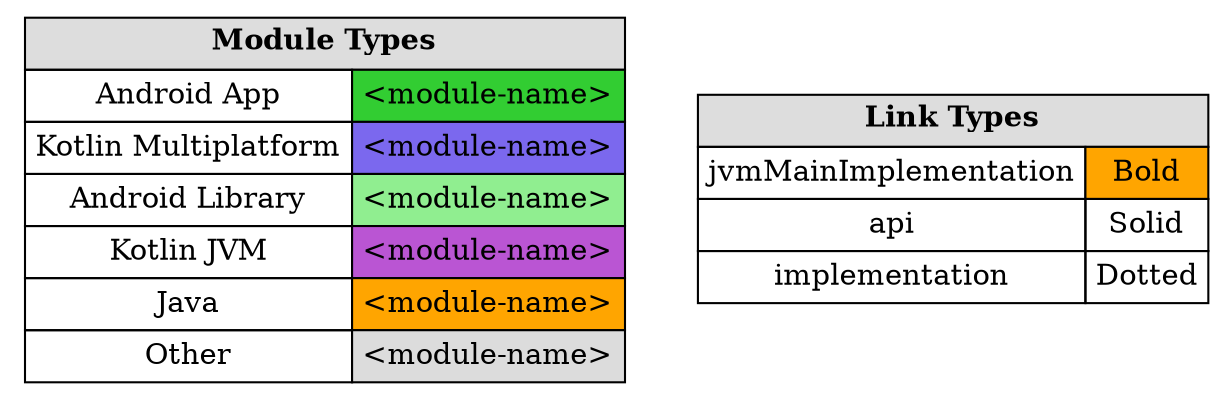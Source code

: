 digraph {
  node [shape=plaintext]
  modules [label=<
  <TABLE BORDER="0" CELLBORDER="1" CELLSPACING="0" CELLPADDING="4">
    <TR><TD COLSPAN="2" BGCOLOR="#DDDDDD"><B>Module Types</B></TD></TR>
    <TR><TD>Android App</TD><TD BGCOLOR="limegreen">&lt;module-name&gt;</TD></TR>
    <TR><TD>Kotlin Multiplatform</TD><TD BGCOLOR="mediumslateblue">&lt;module-name&gt;</TD></TR>
    <TR><TD>Android Library</TD><TD BGCOLOR="lightgreen">&lt;module-name&gt;</TD></TR>
    <TR><TD>Kotlin JVM</TD><TD BGCOLOR="mediumorchid">&lt;module-name&gt;</TD></TR>
    <TR><TD>Java</TD><TD BGCOLOR="orange">&lt;module-name&gt;</TD></TR>
    <TR><TD>Other</TD><TD BGCOLOR="gainsboro">&lt;module-name&gt;</TD></TR>
  </TABLE>
  >];
  links [label=<
  <TABLE BORDER="0" CELLBORDER="1" CELLSPACING="0" CELLPADDING="4">
    <TR><TD COLSPAN="2" BGCOLOR="#DDDDDD"><B>Link Types</B></TD></TR>
    <TR><TD>jvmMainImplementation</TD><TD BGCOLOR="orange">Bold</TD></TR>
    <TR><TD>api</TD><TD>Solid</TD></TR>
    <TR><TD>implementation</TD><TD>Dotted</TD></TR>
  </TABLE>
  >];
}
